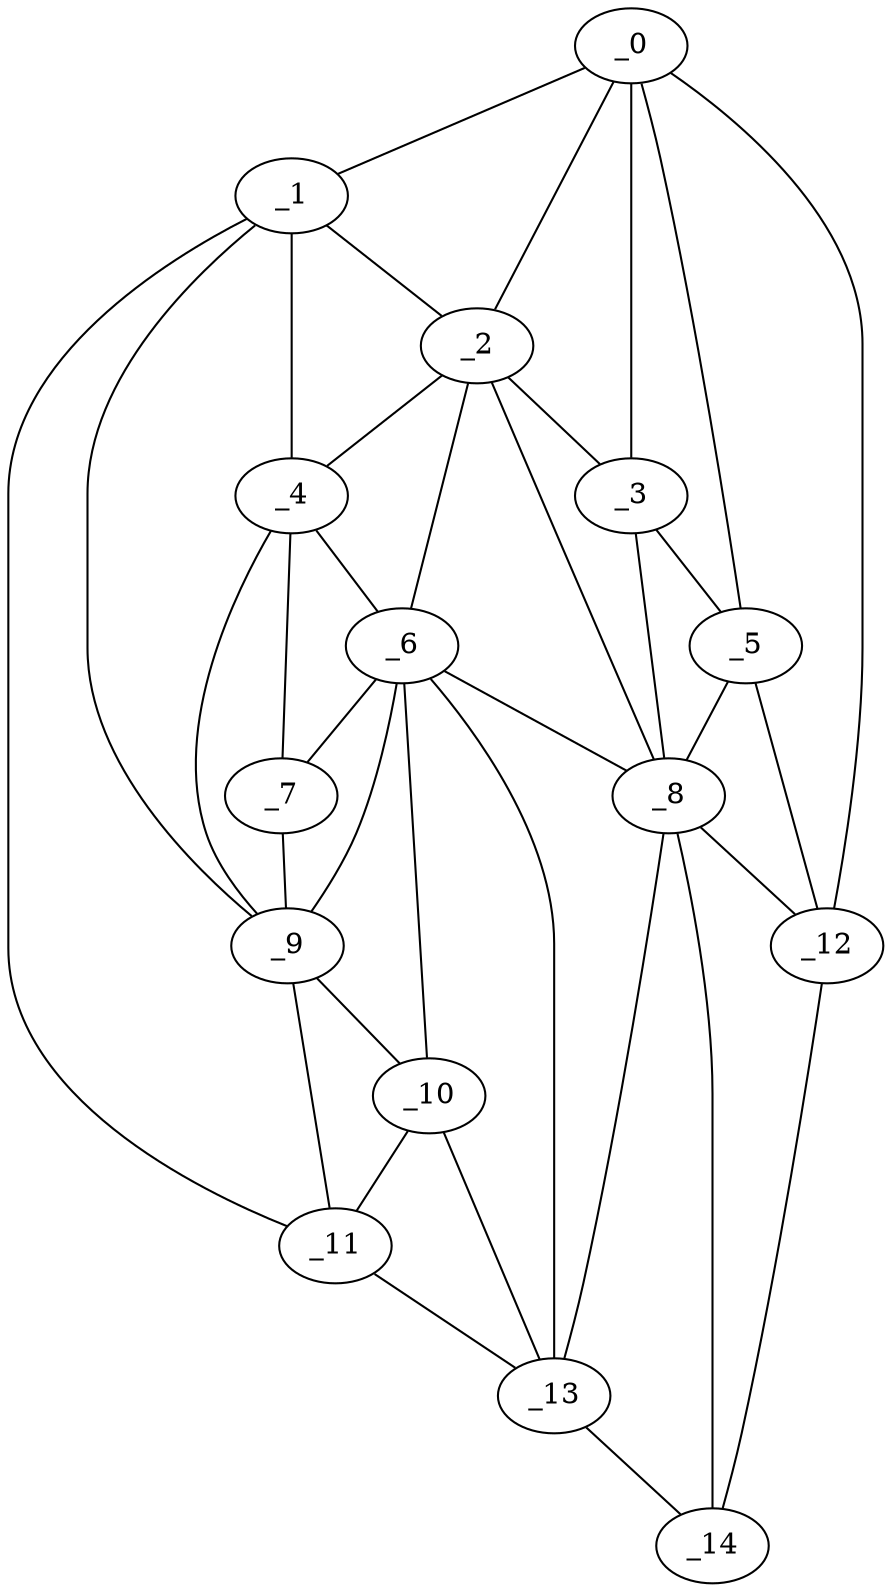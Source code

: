 graph "obj48__90.gxl" {
	_0	 [x=12,
		y=70];
	_1	 [x=44,
		y=3];
	_0 -- _1	 [valence=1];
	_2	 [x=58,
		y=20];
	_0 -- _2	 [valence=2];
	_3	 [x=58,
		y=74];
	_0 -- _3	 [valence=1];
	_5	 [x=64,
		y=82];
	_0 -- _5	 [valence=1];
	_12	 [x=92,
		y=125];
	_0 -- _12	 [valence=1];
	_1 -- _2	 [valence=2];
	_4	 [x=61,
		y=10];
	_1 -- _4	 [valence=2];
	_9	 [x=77,
		y=7];
	_1 -- _9	 [valence=1];
	_11	 [x=91,
		y=4];
	_1 -- _11	 [valence=1];
	_2 -- _3	 [valence=2];
	_2 -- _4	 [valence=2];
	_6	 [x=66,
		y=20];
	_2 -- _6	 [valence=2];
	_8	 [x=68,
		y=73];
	_2 -- _8	 [valence=2];
	_3 -- _5	 [valence=2];
	_3 -- _8	 [valence=1];
	_4 -- _6	 [valence=1];
	_7	 [x=68,
		y=11];
	_4 -- _7	 [valence=2];
	_4 -- _9	 [valence=2];
	_5 -- _8	 [valence=2];
	_5 -- _12	 [valence=1];
	_6 -- _7	 [valence=2];
	_6 -- _8	 [valence=2];
	_6 -- _9	 [valence=2];
	_10	 [x=81,
		y=8];
	_6 -- _10	 [valence=2];
	_13	 [x=100,
		y=20];
	_6 -- _13	 [valence=2];
	_7 -- _9	 [valence=1];
	_8 -- _12	 [valence=2];
	_8 -- _13	 [valence=1];
	_14	 [x=117,
		y=51];
	_8 -- _14	 [valence=1];
	_9 -- _10	 [valence=2];
	_9 -- _11	 [valence=2];
	_10 -- _11	 [valence=2];
	_10 -- _13	 [valence=2];
	_11 -- _13	 [valence=1];
	_12 -- _14	 [valence=1];
	_13 -- _14	 [valence=1];
}
